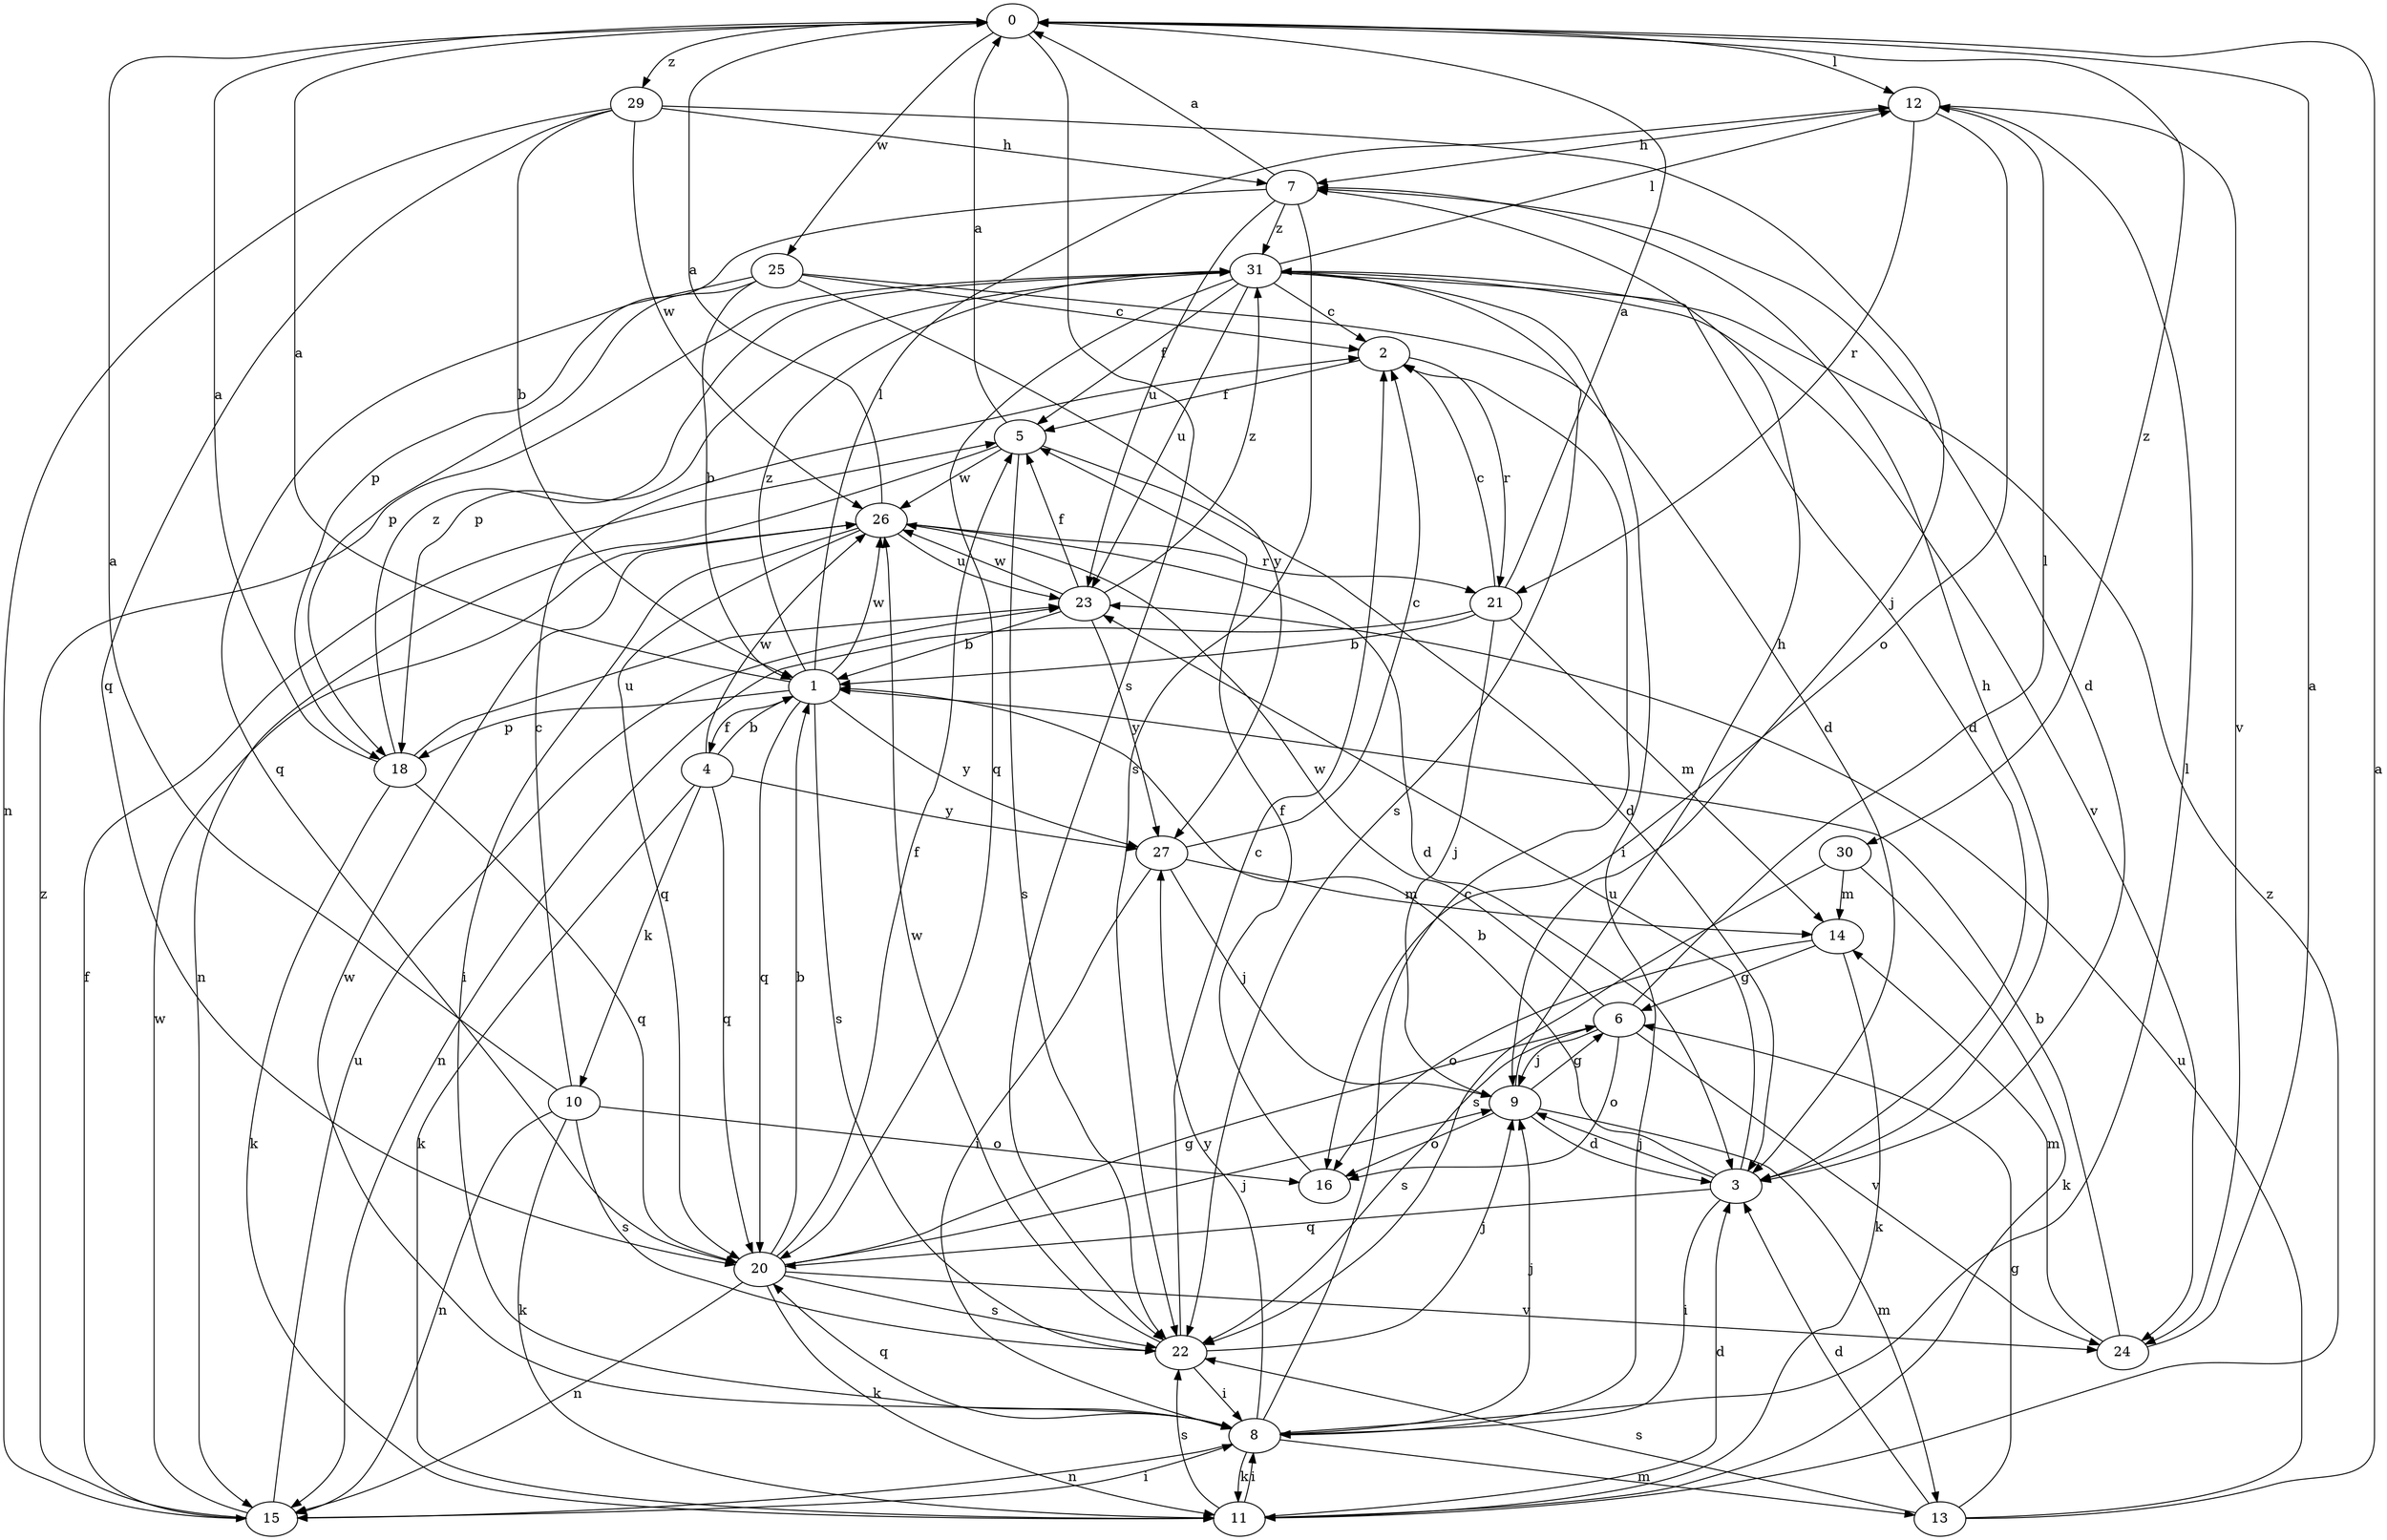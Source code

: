 strict digraph  {
0;
1;
2;
3;
4;
5;
6;
7;
8;
9;
10;
11;
12;
13;
14;
15;
16;
18;
20;
21;
22;
23;
24;
25;
26;
27;
29;
30;
31;
0 -> 12  [label=l];
0 -> 22  [label=s];
0 -> 25  [label=w];
0 -> 29  [label=z];
0 -> 30  [label=z];
1 -> 0  [label=a];
1 -> 4  [label=f];
1 -> 12  [label=l];
1 -> 18  [label=p];
1 -> 20  [label=q];
1 -> 22  [label=s];
1 -> 26  [label=w];
1 -> 27  [label=y];
1 -> 31  [label=z];
2 -> 5  [label=f];
2 -> 21  [label=r];
3 -> 1  [label=b];
3 -> 7  [label=h];
3 -> 8  [label=i];
3 -> 9  [label=j];
3 -> 20  [label=q];
3 -> 23  [label=u];
4 -> 1  [label=b];
4 -> 10  [label=k];
4 -> 11  [label=k];
4 -> 20  [label=q];
4 -> 26  [label=w];
4 -> 27  [label=y];
5 -> 0  [label=a];
5 -> 3  [label=d];
5 -> 15  [label=n];
5 -> 22  [label=s];
5 -> 26  [label=w];
6 -> 9  [label=j];
6 -> 12  [label=l];
6 -> 16  [label=o];
6 -> 22  [label=s];
6 -> 24  [label=v];
6 -> 26  [label=w];
7 -> 0  [label=a];
7 -> 3  [label=d];
7 -> 18  [label=p];
7 -> 22  [label=s];
7 -> 23  [label=u];
7 -> 31  [label=z];
8 -> 2  [label=c];
8 -> 9  [label=j];
8 -> 11  [label=k];
8 -> 12  [label=l];
8 -> 13  [label=m];
8 -> 15  [label=n];
8 -> 20  [label=q];
8 -> 26  [label=w];
8 -> 27  [label=y];
9 -> 3  [label=d];
9 -> 6  [label=g];
9 -> 7  [label=h];
9 -> 13  [label=m];
9 -> 16  [label=o];
10 -> 0  [label=a];
10 -> 2  [label=c];
10 -> 11  [label=k];
10 -> 15  [label=n];
10 -> 16  [label=o];
10 -> 22  [label=s];
11 -> 3  [label=d];
11 -> 8  [label=i];
11 -> 22  [label=s];
11 -> 31  [label=z];
12 -> 7  [label=h];
12 -> 16  [label=o];
12 -> 21  [label=r];
12 -> 24  [label=v];
13 -> 0  [label=a];
13 -> 3  [label=d];
13 -> 6  [label=g];
13 -> 22  [label=s];
13 -> 23  [label=u];
14 -> 6  [label=g];
14 -> 11  [label=k];
14 -> 16  [label=o];
15 -> 5  [label=f];
15 -> 8  [label=i];
15 -> 23  [label=u];
15 -> 26  [label=w];
15 -> 31  [label=z];
16 -> 5  [label=f];
18 -> 0  [label=a];
18 -> 11  [label=k];
18 -> 20  [label=q];
18 -> 23  [label=u];
18 -> 31  [label=z];
20 -> 1  [label=b];
20 -> 5  [label=f];
20 -> 6  [label=g];
20 -> 9  [label=j];
20 -> 11  [label=k];
20 -> 15  [label=n];
20 -> 22  [label=s];
20 -> 24  [label=v];
21 -> 0  [label=a];
21 -> 1  [label=b];
21 -> 2  [label=c];
21 -> 9  [label=j];
21 -> 14  [label=m];
21 -> 15  [label=n];
22 -> 2  [label=c];
22 -> 8  [label=i];
22 -> 9  [label=j];
22 -> 26  [label=w];
23 -> 1  [label=b];
23 -> 5  [label=f];
23 -> 26  [label=w];
23 -> 27  [label=y];
23 -> 31  [label=z];
24 -> 0  [label=a];
24 -> 1  [label=b];
24 -> 14  [label=m];
25 -> 1  [label=b];
25 -> 2  [label=c];
25 -> 3  [label=d];
25 -> 18  [label=p];
25 -> 20  [label=q];
25 -> 27  [label=y];
26 -> 0  [label=a];
26 -> 3  [label=d];
26 -> 8  [label=i];
26 -> 20  [label=q];
26 -> 21  [label=r];
26 -> 23  [label=u];
27 -> 2  [label=c];
27 -> 8  [label=i];
27 -> 9  [label=j];
27 -> 14  [label=m];
29 -> 1  [label=b];
29 -> 7  [label=h];
29 -> 9  [label=j];
29 -> 15  [label=n];
29 -> 20  [label=q];
29 -> 26  [label=w];
30 -> 11  [label=k];
30 -> 14  [label=m];
30 -> 22  [label=s];
31 -> 2  [label=c];
31 -> 3  [label=d];
31 -> 5  [label=f];
31 -> 8  [label=i];
31 -> 12  [label=l];
31 -> 18  [label=p];
31 -> 20  [label=q];
31 -> 22  [label=s];
31 -> 23  [label=u];
31 -> 24  [label=v];
}
